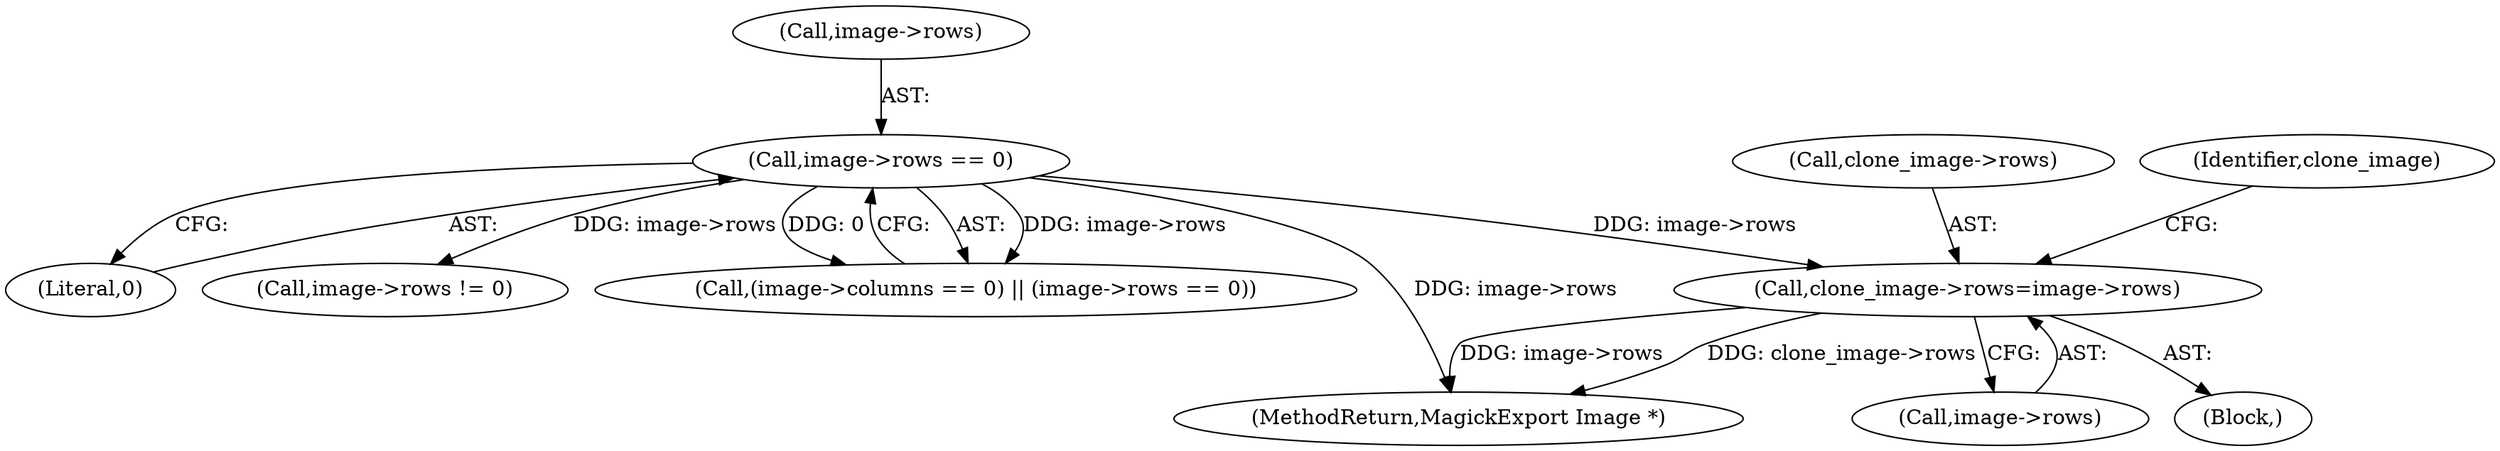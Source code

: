 digraph "0_ImageMagick_aecd0ada163a4d6c769cec178955d5f3e9316f2f_0@pointer" {
"1000272" [label="(Call,clone_image->rows=image->rows)"];
"1000158" [label="(Call,image->rows == 0)"];
"1000108" [label="(Block,)"];
"1000152" [label="(Call,(image->columns == 0) || (image->rows == 0))"];
"1000158" [label="(Call,image->rows == 0)"];
"1000159" [label="(Call,image->rows)"];
"1000273" [label="(Call,clone_image->rows)"];
"1000162" [label="(Literal,0)"];
"1000673" [label="(Call,image->rows != 0)"];
"1000281" [label="(Identifier,clone_image)"];
"1000763" [label="(MethodReturn,MagickExport Image *)"];
"1000276" [label="(Call,image->rows)"];
"1000272" [label="(Call,clone_image->rows=image->rows)"];
"1000272" -> "1000108"  [label="AST: "];
"1000272" -> "1000276"  [label="CFG: "];
"1000273" -> "1000272"  [label="AST: "];
"1000276" -> "1000272"  [label="AST: "];
"1000281" -> "1000272"  [label="CFG: "];
"1000272" -> "1000763"  [label="DDG: image->rows"];
"1000272" -> "1000763"  [label="DDG: clone_image->rows"];
"1000158" -> "1000272"  [label="DDG: image->rows"];
"1000158" -> "1000152"  [label="AST: "];
"1000158" -> "1000162"  [label="CFG: "];
"1000159" -> "1000158"  [label="AST: "];
"1000162" -> "1000158"  [label="AST: "];
"1000152" -> "1000158"  [label="CFG: "];
"1000158" -> "1000763"  [label="DDG: image->rows"];
"1000158" -> "1000152"  [label="DDG: image->rows"];
"1000158" -> "1000152"  [label="DDG: 0"];
"1000158" -> "1000673"  [label="DDG: image->rows"];
}
